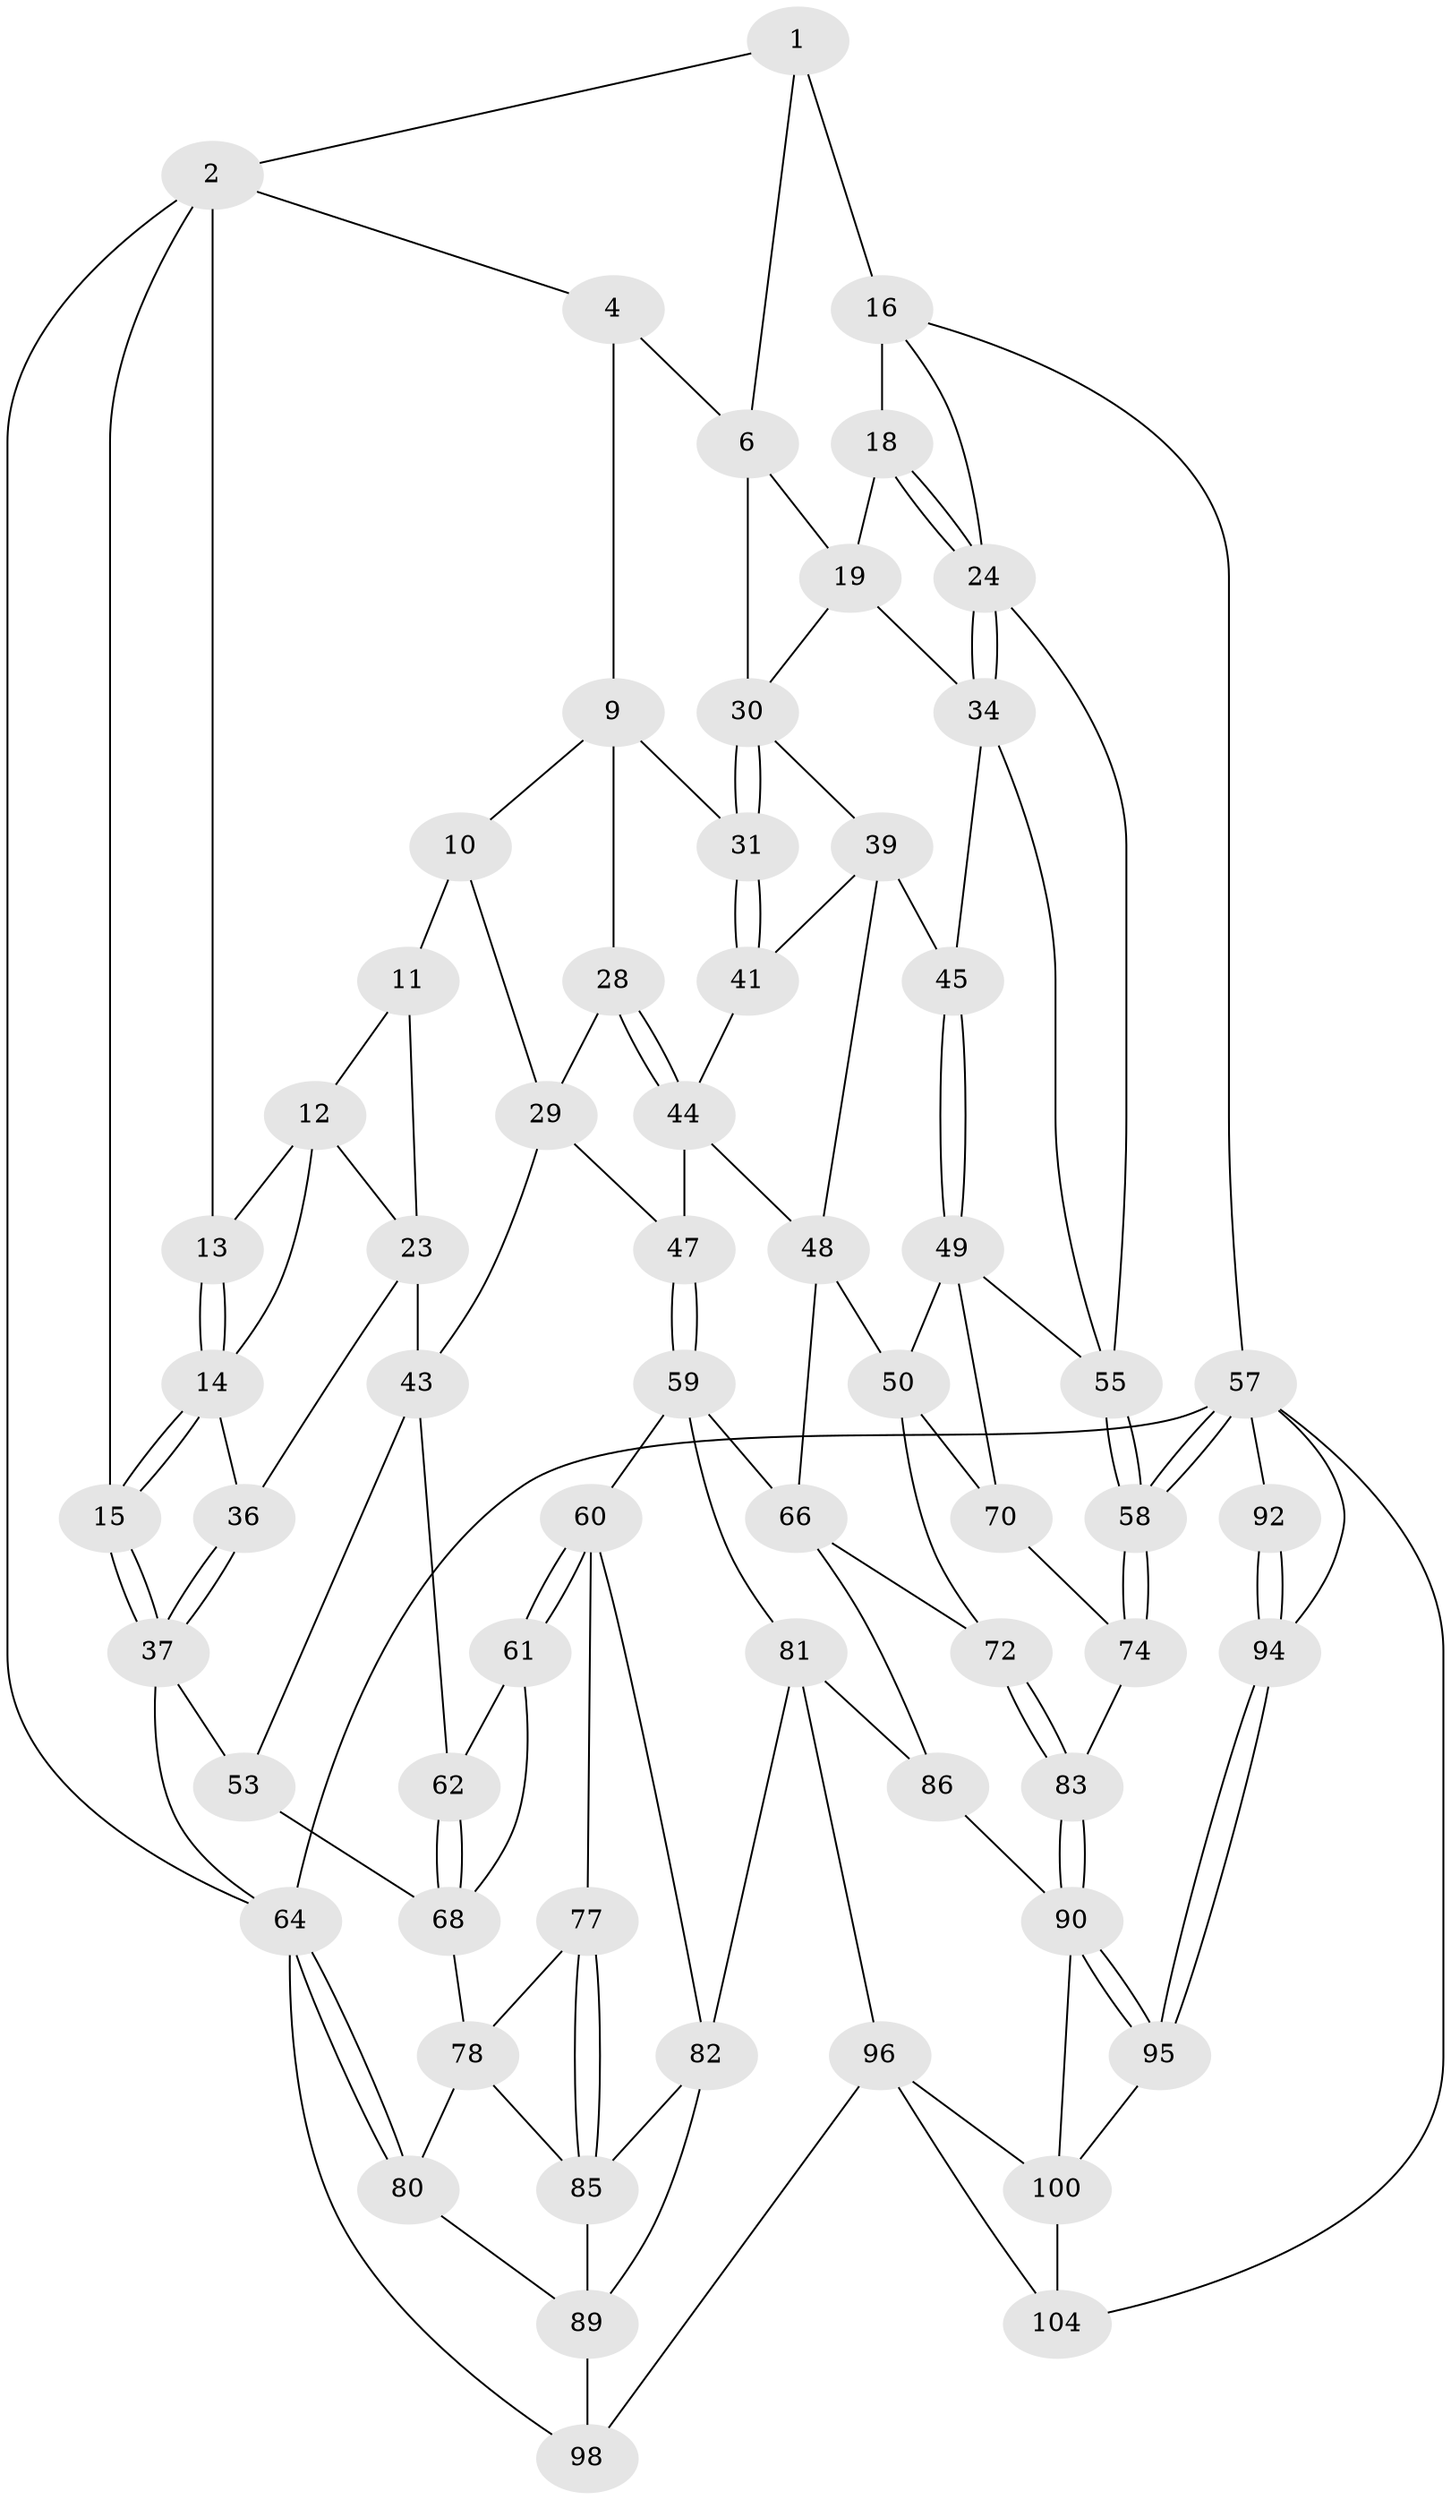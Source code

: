 // Generated by graph-tools (version 1.1) at 2025/52/02/27/25 19:52:41]
// undirected, 63 vertices, 136 edges
graph export_dot {
graph [start="1"]
  node [color=gray90,style=filled];
  1 [pos="+0.6634709783522357+0",super="+5"];
  2 [pos="+0+0",super="+3"];
  4 [pos="+0.28202458108173145+0",super="+8"];
  6 [pos="+0.6184619001368845+0.05913850123859241",super="+7"];
  9 [pos="+0.29400943852833067+0.12813089909432931",super="+27"];
  10 [pos="+0.24436019557389166+0.14084540753152114",super="+26"];
  11 [pos="+0.17620270245205413+0.14299313126219934",super="+22"];
  12 [pos="+0.1505203628638538+0.13732885177062715",super="+20"];
  13 [pos="+0.06714884219264393+0.04255470239207463"];
  14 [pos="+0.0331909136255499+0.2253423430144151",super="+21"];
  15 [pos="+0+0.22559306748407434"];
  16 [pos="+0.8014673860762961+0.06538417833263929",super="+17"];
  18 [pos="+0.839446938702795+0.1348322916674827"];
  19 [pos="+0.7619333567854031+0.223535240567923",super="+32"];
  23 [pos="+0.15326775041685908+0.2878620475586974",super="+38"];
  24 [pos="+0.9135153168452278+0.20628756839741402",super="+25"];
  28 [pos="+0.21762697163803432+0.30705834343534893"];
  29 [pos="+0.2161797593323432+0.307423436800087",super="+42"];
  30 [pos="+0.5816139305323761+0.12233099381988498",super="+33"];
  31 [pos="+0.3733011419253703+0.2496746707607084"];
  34 [pos="+0.8186049481249236+0.38948616291681126",super="+35"];
  36 [pos="+0.05151973757952596+0.3623432465010625"];
  37 [pos="+0+0.34818175633532167",super="+54"];
  39 [pos="+0.5759575430570526+0.29515103726727765",super="+40"];
  41 [pos="+0.37237704866823285+0.28685243153042767"];
  43 [pos="+0.11202425406665896+0.43712213599087807",super="+52"];
  44 [pos="+0.34939046826097114+0.3044701659996499",super="+46"];
  45 [pos="+0.6487697534890368+0.36332970290225564"];
  47 [pos="+0.28869890342840954+0.4731758669384045"];
  48 [pos="+0.4761524478480012+0.4018917075270196",super="+51"];
  49 [pos="+0.5742359344674548+0.5028982970723862",super="+63"];
  50 [pos="+0.5545789973412661+0.5115437240582944",super="+71"];
  53 [pos="+0+0.5569253197672753"];
  55 [pos="+1+0.5727506126290761",super="+56"];
  57 [pos="+1+0.6566037383909976",super="+102"];
  58 [pos="+1+0.6327080793251861"];
  59 [pos="+0.3087748382108037+0.5896750764956352",super="+67"];
  60 [pos="+0.23361629389196553+0.5986845414879076",super="+76"];
  61 [pos="+0.2021555461844605+0.590281561212499"];
  62 [pos="+0.11368851160244328+0.5266550889847054"];
  64 [pos="+0+0.7444544553649003",super="+65"];
  66 [pos="+0.42312103955816155+0.6135472453160272",super="+73"];
  68 [pos="+0.08617461553282181+0.640091683856217",super="+69"];
  70 [pos="+0.7047831827021264+0.6693472204448131"];
  72 [pos="+0.548222973379942+0.6840135268858145"];
  74 [pos="+0.7232544925504847+0.7099436604673802",super="+75"];
  77 [pos="+0.13335620563819248+0.7007708299043032"];
  78 [pos="+0.08085315654885222+0.6897100391378591",super="+79"];
  80 [pos="+0+0.7593708845251242"];
  81 [pos="+0.266689939532541+0.7574031690894827",super="+87"];
  82 [pos="+0.22915202245296973+0.7718175948429328",super="+84"];
  83 [pos="+0.7005427633528669+0.7126288344148177"];
  85 [pos="+0.1449841847450587+0.8313221416172035",super="+88"];
  86 [pos="+0.4671441176750383+0.7760205454313236"];
  89 [pos="+0.03234980537550332+0.8167716308607519",super="+99"];
  90 [pos="+0.6668676275665799+0.7976420142005519",super="+91"];
  92 [pos="+0.7898006878440638+0.7680053376385589",super="+93"];
  94 [pos="+0.8073056441633161+0.879178114804552",super="+101"];
  95 [pos="+0.7236386600772131+0.9043777608155984"];
  96 [pos="+0.3203506769945506+0.9417420994242667",super="+97"];
  98 [pos="+0.11829541742100029+1"];
  100 [pos="+0.49524654361724324+0.8420369331361143",super="+103"];
  104 [pos="+0.6301215908035306+1"];
  1 -- 2;
  1 -- 16 [weight=2];
  1 -- 6;
  2 -- 15;
  2 -- 4;
  2 -- 13;
  2 -- 64;
  4 -- 9;
  4 -- 6;
  6 -- 19;
  6 -- 30;
  9 -- 10;
  9 -- 28;
  9 -- 31;
  10 -- 11 [weight=2];
  10 -- 29;
  11 -- 12;
  11 -- 23;
  12 -- 13;
  12 -- 14;
  12 -- 23;
  13 -- 14;
  13 -- 14;
  14 -- 15;
  14 -- 15;
  14 -- 36;
  15 -- 37;
  15 -- 37;
  16 -- 18;
  16 -- 57;
  16 -- 24;
  18 -- 19;
  18 -- 24;
  18 -- 24;
  19 -- 30;
  19 -- 34;
  23 -- 43;
  23 -- 36;
  24 -- 34;
  24 -- 34;
  24 -- 55;
  28 -- 29;
  28 -- 44;
  28 -- 44;
  29 -- 43;
  29 -- 47;
  30 -- 31;
  30 -- 31;
  30 -- 39;
  31 -- 41;
  31 -- 41;
  34 -- 55;
  34 -- 45;
  36 -- 37;
  36 -- 37;
  37 -- 64;
  37 -- 53;
  39 -- 45;
  39 -- 48;
  39 -- 41;
  41 -- 44;
  43 -- 53;
  43 -- 62;
  44 -- 48;
  44 -- 47;
  45 -- 49;
  45 -- 49;
  47 -- 59;
  47 -- 59;
  48 -- 50;
  48 -- 66;
  49 -- 50;
  49 -- 70;
  49 -- 55;
  50 -- 72;
  50 -- 70;
  53 -- 68;
  55 -- 58;
  55 -- 58;
  57 -- 58;
  57 -- 58;
  57 -- 104;
  57 -- 64;
  57 -- 92;
  57 -- 94;
  58 -- 74;
  58 -- 74;
  59 -- 60;
  59 -- 81;
  59 -- 66;
  60 -- 61;
  60 -- 61;
  60 -- 82;
  60 -- 77;
  61 -- 62;
  61 -- 68;
  62 -- 68;
  62 -- 68;
  64 -- 80;
  64 -- 80;
  64 -- 98;
  66 -- 72;
  66 -- 86;
  68 -- 78;
  70 -- 74;
  72 -- 83;
  72 -- 83;
  74 -- 83;
  77 -- 78;
  77 -- 85;
  77 -- 85;
  78 -- 80;
  78 -- 85;
  80 -- 89;
  81 -- 82;
  81 -- 96;
  81 -- 86;
  82 -- 89;
  82 -- 85;
  83 -- 90;
  83 -- 90;
  85 -- 89;
  86 -- 90;
  89 -- 98;
  90 -- 95;
  90 -- 95;
  90 -- 100;
  92 -- 94 [weight=2];
  92 -- 94;
  94 -- 95;
  94 -- 95;
  95 -- 100;
  96 -- 100;
  96 -- 98;
  96 -- 104;
  100 -- 104;
}
